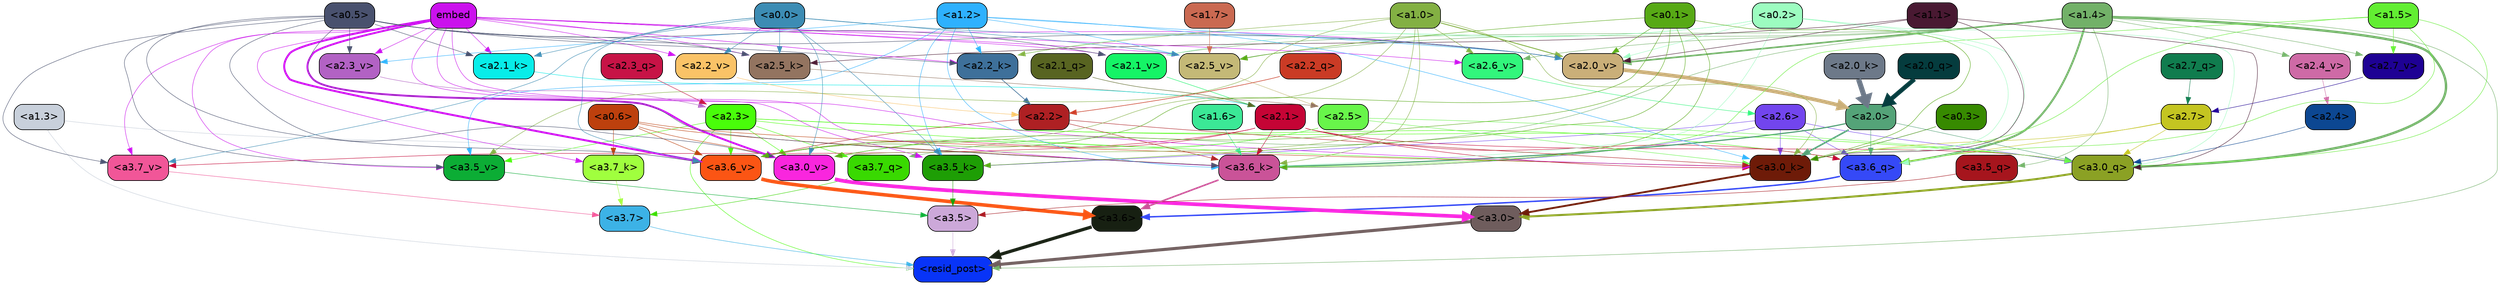strict digraph "" {
	graph [bgcolor=transparent,
		layout=dot,
		overlap=false,
		splines=true
	];
	"<a3.7>"	[color=black,
		fillcolor="#3cb2e6",
		fontname=Helvetica,
		shape=box,
		style="filled, rounded"];
	"<resid_post>"	[color=black,
		fillcolor="#0834f7",
		fontname=Helvetica,
		shape=box,
		style="filled, rounded"];
	"<a3.7>" -> "<resid_post>"	[color="#3cb2e6",
		penwidth=0.6239100098609924];
	"<a3.6>"	[color=black,
		fillcolor="#172012",
		fontname=Helvetica,
		shape=box,
		style="filled, rounded"];
	"<a3.6>" -> "<resid_post>"	[color="#172012",
		penwidth=4.569062113761902];
	"<a3.5>"	[color=black,
		fillcolor="#cca8d9",
		fontname=Helvetica,
		shape=box,
		style="filled, rounded"];
	"<a3.5>" -> "<resid_post>"	[color="#cca8d9",
		penwidth=0.6];
	"<a3.0>"	[color=black,
		fillcolor="#6f5d5d",
		fontname=Helvetica,
		shape=box,
		style="filled, rounded"];
	"<a3.0>" -> "<resid_post>"	[color="#6f5d5d",
		penwidth=4.283544182777405];
	"<a2.3>"	[color=black,
		fillcolor="#49fd0a",
		fontname=Helvetica,
		shape=box,
		style="filled, rounded"];
	"<a2.3>" -> "<resid_post>"	[color="#49fd0a",
		penwidth=0.6];
	"<a3.7_q>"	[color=black,
		fillcolor="#39d901",
		fontname=Helvetica,
		shape=box,
		style="filled, rounded"];
	"<a2.3>" -> "<a3.7_q>"	[color="#49fd0a",
		penwidth=0.6];
	"<a3.6_q>"	[color=black,
		fillcolor="#3549f7",
		fontname=Helvetica,
		shape=box,
		style="filled, rounded"];
	"<a2.3>" -> "<a3.6_q>"	[color="#49fd0a",
		penwidth=0.6];
	"<a3.0_q>"	[color=black,
		fillcolor="#8ba124",
		fontname=Helvetica,
		shape=box,
		style="filled, rounded"];
	"<a2.3>" -> "<a3.0_q>"	[color="#49fd0a",
		penwidth=0.6];
	"<a3.0_k>"	[color=black,
		fillcolor="#6e1b08",
		fontname=Helvetica,
		shape=box,
		style="filled, rounded"];
	"<a2.3>" -> "<a3.0_k>"	[color="#49fd0a",
		penwidth=0.6];
	"<a3.6_v>"	[color=black,
		fillcolor="#fb5514",
		fontname=Helvetica,
		shape=box,
		style="filled, rounded"];
	"<a2.3>" -> "<a3.6_v>"	[color="#49fd0a",
		penwidth=0.6];
	"<a3.5_v>"	[color=black,
		fillcolor="#0cad35",
		fontname=Helvetica,
		shape=box,
		style="filled, rounded"];
	"<a2.3>" -> "<a3.5_v>"	[color="#49fd0a",
		penwidth=0.6];
	"<a3.0_v>"	[color=black,
		fillcolor="#f926de",
		fontname=Helvetica,
		shape=box,
		style="filled, rounded"];
	"<a2.3>" -> "<a3.0_v>"	[color="#49fd0a",
		penwidth=0.6];
	"<a1.4>"	[color=black,
		fillcolor="#72b168",
		fontname=Helvetica,
		shape=box,
		style="filled, rounded"];
	"<a1.4>" -> "<resid_post>"	[color="#72b168",
		penwidth=0.6];
	"<a1.4>" -> "<a3.7_q>"	[color="#72b168",
		penwidth=0.6];
	"<a1.4>" -> "<a3.6_q>"	[color="#72b168",
		penwidth=2.7934007048606873];
	"<a3.5_q>"	[color=black,
		fillcolor="#a6151d",
		fontname=Helvetica,
		shape=box,
		style="filled, rounded"];
	"<a1.4>" -> "<a3.5_q>"	[color="#72b168",
		penwidth=0.6];
	"<a1.4>" -> "<a3.0_q>"	[color="#72b168",
		penwidth=3.340754985809326];
	"<a2.7_v>"	[color=black,
		fillcolor="#1e0194",
		fontname=Helvetica,
		shape=box,
		style="filled, rounded"];
	"<a1.4>" -> "<a2.7_v>"	[color="#72b168",
		penwidth=0.6];
	"<a2.6_v>"	[color=black,
		fillcolor="#32f67c",
		fontname=Helvetica,
		shape=box,
		style="filled, rounded"];
	"<a1.4>" -> "<a2.6_v>"	[color="#72b168",
		penwidth=0.6];
	"<a2.5_v>"	[color=black,
		fillcolor="#c4b977",
		fontname=Helvetica,
		shape=box,
		style="filled, rounded"];
	"<a1.4>" -> "<a2.5_v>"	[color="#72b168",
		penwidth=0.6];
	"<a2.4_v>"	[color=black,
		fillcolor="#ce6aa6",
		fontname=Helvetica,
		shape=box,
		style="filled, rounded"];
	"<a1.4>" -> "<a2.4_v>"	[color="#72b168",
		penwidth=0.6];
	"<a2.1_v>"	[color=black,
		fillcolor="#15f466",
		fontname=Helvetica,
		shape=box,
		style="filled, rounded"];
	"<a1.4>" -> "<a2.1_v>"	[color="#72b168",
		penwidth=0.6];
	"<a2.0_v>"	[color=black,
		fillcolor="#caaf79",
		fontname=Helvetica,
		shape=box,
		style="filled, rounded"];
	"<a1.4>" -> "<a2.0_v>"	[color="#72b168",
		penwidth=2.268759250640869];
	"<a1.3>"	[color=black,
		fillcolor="#c8d0db",
		fontname=Helvetica,
		shape=box,
		style="filled, rounded"];
	"<a1.3>" -> "<resid_post>"	[color="#c8d0db",
		penwidth=0.6];
	"<a1.3>" -> "<a3.6_v>"	[color="#c8d0db",
		penwidth=0.6];
	"<a3.7_q>" -> "<a3.7>"	[color="#39d901",
		penwidth=0.6];
	"<a3.6_q>" -> "<a3.6>"	[color="#3549f7",
		penwidth=2.0347584784030914];
	"<a3.5_q>" -> "<a3.5>"	[color="#a6151d",
		penwidth=0.6];
	"<a3.0_q>" -> "<a3.0>"	[color="#8ba124",
		penwidth=2.8635367155075073];
	"<a3.7_k>"	[color=black,
		fillcolor="#a0ff3e",
		fontname=Helvetica,
		shape=box,
		style="filled, rounded"];
	"<a3.7_k>" -> "<a3.7>"	[color="#a0ff3e",
		penwidth=0.6];
	"<a3.6_k>"	[color=black,
		fillcolor="#ca5398",
		fontname=Helvetica,
		shape=box,
		style="filled, rounded"];
	"<a3.6_k>" -> "<a3.6>"	[color="#ca5398",
		penwidth=2.1760786175727844];
	"<a3.5_k>"	[color=black,
		fillcolor="#1e9e05",
		fontname=Helvetica,
		shape=box,
		style="filled, rounded"];
	"<a3.5_k>" -> "<a3.5>"	[color="#1e9e05",
		penwidth=0.6];
	"<a3.0_k>" -> "<a3.0>"	[color="#6e1b08",
		penwidth=2.632905662059784];
	"<a3.7_v>"	[color=black,
		fillcolor="#f15698",
		fontname=Helvetica,
		shape=box,
		style="filled, rounded"];
	"<a3.7_v>" -> "<a3.7>"	[color="#f15698",
		penwidth=0.6];
	"<a3.6_v>" -> "<a3.6>"	[color="#fb5514",
		penwidth=4.981305837631226];
	"<a3.5_v>" -> "<a3.5>"	[color="#0cad35",
		penwidth=0.6];
	"<a3.0_v>" -> "<a3.0>"	[color="#f926de",
		penwidth=5.168330669403076];
	"<a2.7>"	[color=black,
		fillcolor="#c4c521",
		fontname=Helvetica,
		shape=box,
		style="filled, rounded"];
	"<a2.7>" -> "<a3.6_q>"	[color="#c4c521",
		penwidth=0.6];
	"<a2.7>" -> "<a3.0_q>"	[color="#c4c521",
		penwidth=0.6];
	"<a2.7>" -> "<a3.0_k>"	[color="#c4c521",
		penwidth=0.6];
	"<a2.6>"	[color=black,
		fillcolor="#7245ee",
		fontname=Helvetica,
		shape=box,
		style="filled, rounded"];
	"<a2.6>" -> "<a3.6_q>"	[color="#7245ee",
		penwidth=0.6];
	"<a2.6>" -> "<a3.0_q>"	[color="#7245ee",
		penwidth=0.6];
	"<a2.6>" -> "<a3.6_k>"	[color="#7245ee",
		penwidth=0.6];
	"<a2.6>" -> "<a3.5_k>"	[color="#7245ee",
		penwidth=0.6];
	"<a2.6>" -> "<a3.0_k>"	[color="#7245ee",
		penwidth=0.6];
	"<a2.1>"	[color=black,
		fillcolor="#c50435",
		fontname=Helvetica,
		shape=box,
		style="filled, rounded"];
	"<a2.1>" -> "<a3.6_q>"	[color="#c50435",
		penwidth=0.6];
	"<a2.1>" -> "<a3.0_q>"	[color="#c50435",
		penwidth=0.6];
	"<a2.1>" -> "<a3.6_k>"	[color="#c50435",
		penwidth=0.6];
	"<a2.1>" -> "<a3.0_k>"	[color="#c50435",
		penwidth=0.6];
	"<a2.1>" -> "<a3.7_v>"	[color="#c50435",
		penwidth=0.6];
	"<a2.1>" -> "<a3.6_v>"	[color="#c50435",
		penwidth=0.6];
	"<a2.0>"	[color=black,
		fillcolor="#54a378",
		fontname=Helvetica,
		shape=box,
		style="filled, rounded"];
	"<a2.0>" -> "<a3.6_q>"	[color="#54a378",
		penwidth=0.6];
	"<a2.0>" -> "<a3.0_q>"	[color="#54a378",
		penwidth=0.6];
	"<a2.0>" -> "<a3.6_k>"	[color="#54a378",
		penwidth=1.6382827460765839];
	"<a2.0>" -> "<a3.0_k>"	[color="#54a378",
		penwidth=2.161143198609352];
	"<a1.5>"	[color=black,
		fillcolor="#62ee32",
		fontname=Helvetica,
		shape=box,
		style="filled, rounded"];
	"<a1.5>" -> "<a3.6_q>"	[color="#62ee32",
		penwidth=0.6];
	"<a1.5>" -> "<a3.0_q>"	[color="#62ee32",
		penwidth=0.6];
	"<a1.5>" -> "<a3.6_k>"	[color="#62ee32",
		penwidth=0.6];
	"<a1.5>" -> "<a3.0_k>"	[color="#62ee32",
		penwidth=0.6];
	"<a1.5>" -> "<a2.7_v>"	[color="#62ee32",
		penwidth=0.6];
	"<a0.2>"	[color=black,
		fillcolor="#9cfcc0",
		fontname=Helvetica,
		shape=box,
		style="filled, rounded"];
	"<a0.2>" -> "<a3.6_q>"	[color="#9cfcc0",
		penwidth=0.6];
	"<a0.2>" -> "<a3.0_q>"	[color="#9cfcc0",
		penwidth=0.6];
	"<a0.2>" -> "<a3.6_k>"	[color="#9cfcc0",
		penwidth=0.6];
	"<a0.2>" -> "<a3.0_k>"	[color="#9cfcc0",
		penwidth=0.6];
	"<a2.2_k>"	[color=black,
		fillcolor="#3e709a",
		fontname=Helvetica,
		shape=box,
		style="filled, rounded"];
	"<a0.2>" -> "<a2.2_k>"	[color="#9cfcc0",
		penwidth=0.6];
	"<a0.2>" -> "<a2.1_v>"	[color="#9cfcc0",
		penwidth=0.6];
	"<a0.2>" -> "<a2.0_v>"	[color="#9cfcc0",
		penwidth=0.6];
	"<a2.5>"	[color=black,
		fillcolor="#68f54a",
		fontname=Helvetica,
		shape=box,
		style="filled, rounded"];
	"<a2.5>" -> "<a3.0_q>"	[color="#68f54a",
		penwidth=0.6];
	"<a2.5>" -> "<a3.0_k>"	[color="#68f54a",
		penwidth=0.6];
	"<a2.5>" -> "<a3.6_v>"	[color="#68f54a",
		penwidth=0.6];
	"<a2.5>" -> "<a3.0_v>"	[color="#68f54a",
		penwidth=0.6];
	"<a2.4>"	[color=black,
		fillcolor="#0c4792",
		fontname=Helvetica,
		shape=box,
		style="filled, rounded"];
	"<a2.4>" -> "<a3.0_q>"	[color="#0c4792",
		penwidth=0.6];
	"<a1.1>"	[color=black,
		fillcolor="#491932",
		fontname=Helvetica,
		shape=box,
		style="filled, rounded"];
	"<a1.1>" -> "<a3.0_q>"	[color="#491932",
		penwidth=0.6];
	"<a1.1>" -> "<a3.0_k>"	[color="#491932",
		penwidth=0.6];
	"<a2.5_k>"	[color=black,
		fillcolor="#937460",
		fontname=Helvetica,
		shape=box,
		style="filled, rounded"];
	"<a1.1>" -> "<a2.5_k>"	[color="#491932",
		penwidth=0.6];
	"<a1.1>" -> "<a2.0_v>"	[color="#491932",
		penwidth=0.6];
	"<a0.6>"	[color=black,
		fillcolor="#bd400d",
		fontname=Helvetica,
		shape=box,
		style="filled, rounded"];
	"<a0.6>" -> "<a3.7_k>"	[color="#bd400d",
		penwidth=0.6];
	"<a0.6>" -> "<a3.6_k>"	[color="#bd400d",
		penwidth=0.6];
	"<a0.6>" -> "<a3.0_k>"	[color="#bd400d",
		penwidth=0.6];
	"<a0.6>" -> "<a3.6_v>"	[color="#bd400d",
		penwidth=0.6];
	"<a0.6>" -> "<a3.0_v>"	[color="#bd400d",
		penwidth=0.6];
	embed	[color=black,
		fillcolor="#cb11ed",
		fontname=Helvetica,
		shape=box,
		style="filled, rounded"];
	embed -> "<a3.7_k>"	[color="#cb11ed",
		penwidth=0.6];
	embed -> "<a3.6_k>"	[color="#cb11ed",
		penwidth=0.6];
	embed -> "<a3.5_k>"	[color="#cb11ed",
		penwidth=0.6];
	embed -> "<a3.0_k>"	[color="#cb11ed",
		penwidth=0.6];
	embed -> "<a3.7_v>"	[color="#cb11ed",
		penwidth=0.6];
	embed -> "<a3.6_v>"	[color="#cb11ed",
		penwidth=2.7825746536254883];
	embed -> "<a3.5_v>"	[color="#cb11ed",
		penwidth=0.6];
	embed -> "<a3.0_v>"	[color="#cb11ed",
		penwidth=2.6950180530548096];
	embed -> "<a2.5_k>"	[color="#cb11ed",
		penwidth=0.6];
	embed -> "<a2.2_k>"	[color="#cb11ed",
		penwidth=0.6698317527770996];
	"<a2.1_k>"	[color=black,
		fillcolor="#08ede9",
		fontname=Helvetica,
		shape=box,
		style="filled, rounded"];
	embed -> "<a2.1_k>"	[color="#cb11ed",
		penwidth=0.6];
	embed -> "<a2.6_v>"	[color="#cb11ed",
		penwidth=0.6];
	embed -> "<a2.5_v>"	[color="#cb11ed",
		penwidth=0.6];
	"<a2.3_v>"	[color=black,
		fillcolor="#b262c4",
		fontname=Helvetica,
		shape=box,
		style="filled, rounded"];
	embed -> "<a2.3_v>"	[color="#cb11ed",
		penwidth=0.6];
	"<a2.2_v>"	[color=black,
		fillcolor="#fac367",
		fontname=Helvetica,
		shape=box,
		style="filled, rounded"];
	embed -> "<a2.2_v>"	[color="#cb11ed",
		penwidth=0.6];
	embed -> "<a2.1_v>"	[color="#cb11ed",
		penwidth=0.6];
	embed -> "<a2.0_v>"	[color="#cb11ed",
		penwidth=0.6];
	"<a2.2>"	[color=black,
		fillcolor="#ae2023",
		fontname=Helvetica,
		shape=box,
		style="filled, rounded"];
	"<a2.2>" -> "<a3.6_k>"	[color="#ae2023",
		penwidth=0.6];
	"<a2.2>" -> "<a3.0_k>"	[color="#ae2023",
		penwidth=0.6];
	"<a2.2>" -> "<a3.6_v>"	[color="#ae2023",
		penwidth=0.6];
	"<a1.6>"	[color=black,
		fillcolor="#3be896",
		fontname=Helvetica,
		shape=box,
		style="filled, rounded"];
	"<a1.6>" -> "<a3.6_k>"	[color="#3be896",
		penwidth=0.6];
	"<a1.2>"	[color=black,
		fillcolor="#2eb1fe",
		fontname=Helvetica,
		shape=box,
		style="filled, rounded"];
	"<a1.2>" -> "<a3.6_k>"	[color="#2eb1fe",
		penwidth=0.6];
	"<a1.2>" -> "<a3.5_k>"	[color="#2eb1fe",
		penwidth=0.6];
	"<a1.2>" -> "<a3.0_k>"	[color="#2eb1fe",
		penwidth=0.6];
	"<a1.2>" -> "<a3.5_v>"	[color="#2eb1fe",
		penwidth=0.6];
	"<a1.2>" -> "<a2.2_k>"	[color="#2eb1fe",
		penwidth=0.6];
	"<a1.2>" -> "<a2.5_v>"	[color="#2eb1fe",
		penwidth=0.6];
	"<a1.2>" -> "<a2.3_v>"	[color="#2eb1fe",
		penwidth=0.6];
	"<a1.2>" -> "<a2.0_v>"	[color="#2eb1fe",
		penwidth=0.6];
	"<a1.0>"	[color=black,
		fillcolor="#83b043",
		fontname=Helvetica,
		shape=box,
		style="filled, rounded"];
	"<a1.0>" -> "<a3.6_k>"	[color="#83b043",
		penwidth=0.6];
	"<a1.0>" -> "<a3.0_k>"	[color="#83b043",
		penwidth=0.6];
	"<a1.0>" -> "<a3.6_v>"	[color="#83b043",
		penwidth=0.6];
	"<a1.0>" -> "<a3.5_v>"	[color="#83b043",
		penwidth=0.6];
	"<a1.0>" -> "<a3.0_v>"	[color="#83b043",
		penwidth=0.6];
	"<a1.0>" -> "<a2.2_k>"	[color="#83b043",
		penwidth=0.6];
	"<a1.0>" -> "<a2.6_v>"	[color="#83b043",
		penwidth=0.6];
	"<a1.0>" -> "<a2.0_v>"	[color="#83b043",
		penwidth=1.2213096618652344];
	"<a0.5>"	[color=black,
		fillcolor="#49516e",
		fontname=Helvetica,
		shape=box,
		style="filled, rounded"];
	"<a0.5>" -> "<a3.6_k>"	[color="#49516e",
		penwidth=0.6];
	"<a0.5>" -> "<a3.7_v>"	[color="#49516e",
		penwidth=0.6];
	"<a0.5>" -> "<a3.6_v>"	[color="#49516e",
		penwidth=0.6];
	"<a0.5>" -> "<a3.5_v>"	[color="#49516e",
		penwidth=0.6];
	"<a0.5>" -> "<a3.0_v>"	[color="#49516e",
		penwidth=0.6];
	"<a0.5>" -> "<a2.5_k>"	[color="#49516e",
		penwidth=0.6];
	"<a0.5>" -> "<a2.2_k>"	[color="#49516e",
		penwidth=0.6];
	"<a0.5>" -> "<a2.1_k>"	[color="#49516e",
		penwidth=0.6];
	"<a0.5>" -> "<a2.3_v>"	[color="#49516e",
		penwidth=0.6];
	"<a0.5>" -> "<a2.1_v>"	[color="#49516e",
		penwidth=0.6];
	"<a0.5>" -> "<a2.0_v>"	[color="#49516e",
		penwidth=0.6];
	"<a0.1>"	[color=black,
		fillcolor="#57a915",
		fontname=Helvetica,
		shape=box,
		style="filled, rounded"];
	"<a0.1>" -> "<a3.6_k>"	[color="#57a915",
		penwidth=0.6];
	"<a0.1>" -> "<a3.5_k>"	[color="#57a915",
		penwidth=0.6];
	"<a0.1>" -> "<a3.0_k>"	[color="#57a915",
		penwidth=0.6];
	"<a0.1>" -> "<a3.6_v>"	[color="#57a915",
		penwidth=0.6];
	"<a0.1>" -> "<a3.0_v>"	[color="#57a915",
		penwidth=0.6];
	"<a0.1>" -> "<a2.5_v>"	[color="#57a915",
		penwidth=0.6];
	"<a0.1>" -> "<a2.0_v>"	[color="#57a915",
		penwidth=0.6];
	"<a0.0>"	[color=black,
		fillcolor="#3c8cb4",
		fontname=Helvetica,
		shape=box,
		style="filled, rounded"];
	"<a0.0>" -> "<a3.5_k>"	[color="#3c8cb4",
		penwidth=0.6];
	"<a0.0>" -> "<a3.7_v>"	[color="#3c8cb4",
		penwidth=0.6];
	"<a0.0>" -> "<a3.6_v>"	[color="#3c8cb4",
		penwidth=0.6];
	"<a0.0>" -> "<a3.0_v>"	[color="#3c8cb4",
		penwidth=0.6];
	"<a0.0>" -> "<a2.5_k>"	[color="#3c8cb4",
		penwidth=0.6];
	"<a0.0>" -> "<a2.1_k>"	[color="#3c8cb4",
		penwidth=0.6];
	"<a0.0>" -> "<a2.5_v>"	[color="#3c8cb4",
		penwidth=0.6];
	"<a0.0>" -> "<a2.2_v>"	[color="#3c8cb4",
		penwidth=0.6];
	"<a0.0>" -> "<a2.0_v>"	[color="#3c8cb4",
		penwidth=0.6];
	"<a0.3>"	[color=black,
		fillcolor="#378a00",
		fontname=Helvetica,
		shape=box,
		style="filled, rounded"];
	"<a0.3>" -> "<a3.0_k>"	[color="#378a00",
		penwidth=0.6];
	"<a2.7_q>"	[color=black,
		fillcolor="#107c4e",
		fontname=Helvetica,
		shape=box,
		style="filled, rounded"];
	"<a2.7_q>" -> "<a2.7>"	[color="#107c4e",
		penwidth=0.6];
	"<a2.3_q>"	[color=black,
		fillcolor="#c71346",
		fontname=Helvetica,
		shape=box,
		style="filled, rounded"];
	"<a2.3_q>" -> "<a2.3>"	[color="#c71346",
		penwidth=0.6];
	"<a2.2_q>"	[color=black,
		fillcolor="#ca3b25",
		fontname=Helvetica,
		shape=box,
		style="filled, rounded"];
	"<a2.2_q>" -> "<a2.2>"	[color="#ca3b25",
		penwidth=0.7553567886352539];
	"<a2.1_q>"	[color=black,
		fillcolor="#586421",
		fontname=Helvetica,
		shape=box,
		style="filled, rounded"];
	"<a2.1_q>" -> "<a2.1>"	[color="#586421",
		penwidth=0.6];
	"<a2.0_q>"	[color=black,
		fillcolor="#053c3e",
		fontname=Helvetica,
		shape=box,
		style="filled, rounded"];
	"<a2.0_q>" -> "<a2.0>"	[color="#053c3e",
		penwidth=6.256794691085815];
	"<a2.5_k>" -> "<a2.5>"	[color="#937460",
		penwidth=0.6];
	"<a2.2_k>" -> "<a2.2>"	[color="#3e709a",
		penwidth=0.8854708671569824];
	"<a2.1_k>" -> "<a2.1>"	[color="#08ede9",
		penwidth=0.6];
	"<a2.0_k>"	[color=black,
		fillcolor="#6d7989",
		fontname=Helvetica,
		shape=box,
		style="filled, rounded"];
	"<a2.0_k>" -> "<a2.0>"	[color="#6d7989",
		penwidth=7.231504917144775];
	"<a2.7_v>" -> "<a2.7>"	[color="#1e0194",
		penwidth=0.6];
	"<a2.6_v>" -> "<a2.6>"	[color="#32f67c",
		penwidth=0.6];
	"<a2.5_v>" -> "<a2.5>"	[color="#c4b977",
		penwidth=0.6];
	"<a2.4_v>" -> "<a2.4>"	[color="#ce6aa6",
		penwidth=0.6];
	"<a2.3_v>" -> "<a2.3>"	[color="#b262c4",
		penwidth=0.6];
	"<a2.2_v>" -> "<a2.2>"	[color="#fac367",
		penwidth=0.6];
	"<a2.1_v>" -> "<a2.1>"	[color="#15f466",
		penwidth=0.6];
	"<a2.0_v>" -> "<a2.0>"	[color="#caaf79",
		penwidth=5.231471925973892];
	"<a1.7>"	[color=black,
		fillcolor="#ca6951",
		fontname=Helvetica,
		shape=box,
		style="filled, rounded"];
	"<a1.7>" -> "<a2.5_v>"	[color="#ca6951",
		penwidth=0.6];
}
